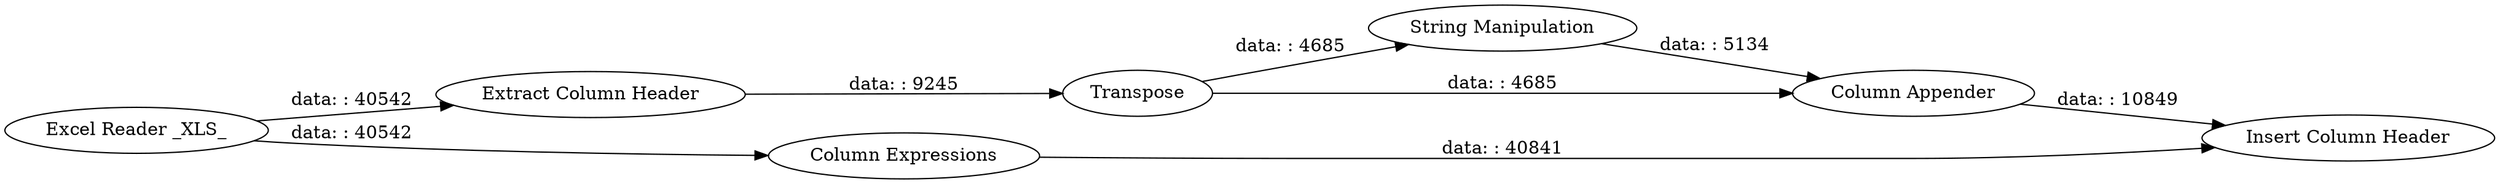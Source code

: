 digraph {
	"-4256841082620156885_17" [label="Extract Column Header"]
	"-4256841082620156885_19" [label="String Manipulation"]
	"-4256841082620156885_16" [label="Excel Reader _XLS_"]
	"-4256841082620156885_21" [label="Column Appender"]
	"-4256841082620156885_20" [label="Insert Column Header"]
	"-4256841082620156885_15" [label="Column Expressions"]
	"-4256841082620156885_18" [label=Transpose]
	"-4256841082620156885_19" -> "-4256841082620156885_21" [label="data: : 5134"]
	"-4256841082620156885_16" -> "-4256841082620156885_15" [label="data: : 40542"]
	"-4256841082620156885_18" -> "-4256841082620156885_19" [label="data: : 4685"]
	"-4256841082620156885_15" -> "-4256841082620156885_20" [label="data: : 40841"]
	"-4256841082620156885_17" -> "-4256841082620156885_18" [label="data: : 9245"]
	"-4256841082620156885_21" -> "-4256841082620156885_20" [label="data: : 10849"]
	"-4256841082620156885_16" -> "-4256841082620156885_17" [label="data: : 40542"]
	"-4256841082620156885_18" -> "-4256841082620156885_21" [label="data: : 4685"]
	rankdir=LR
}
